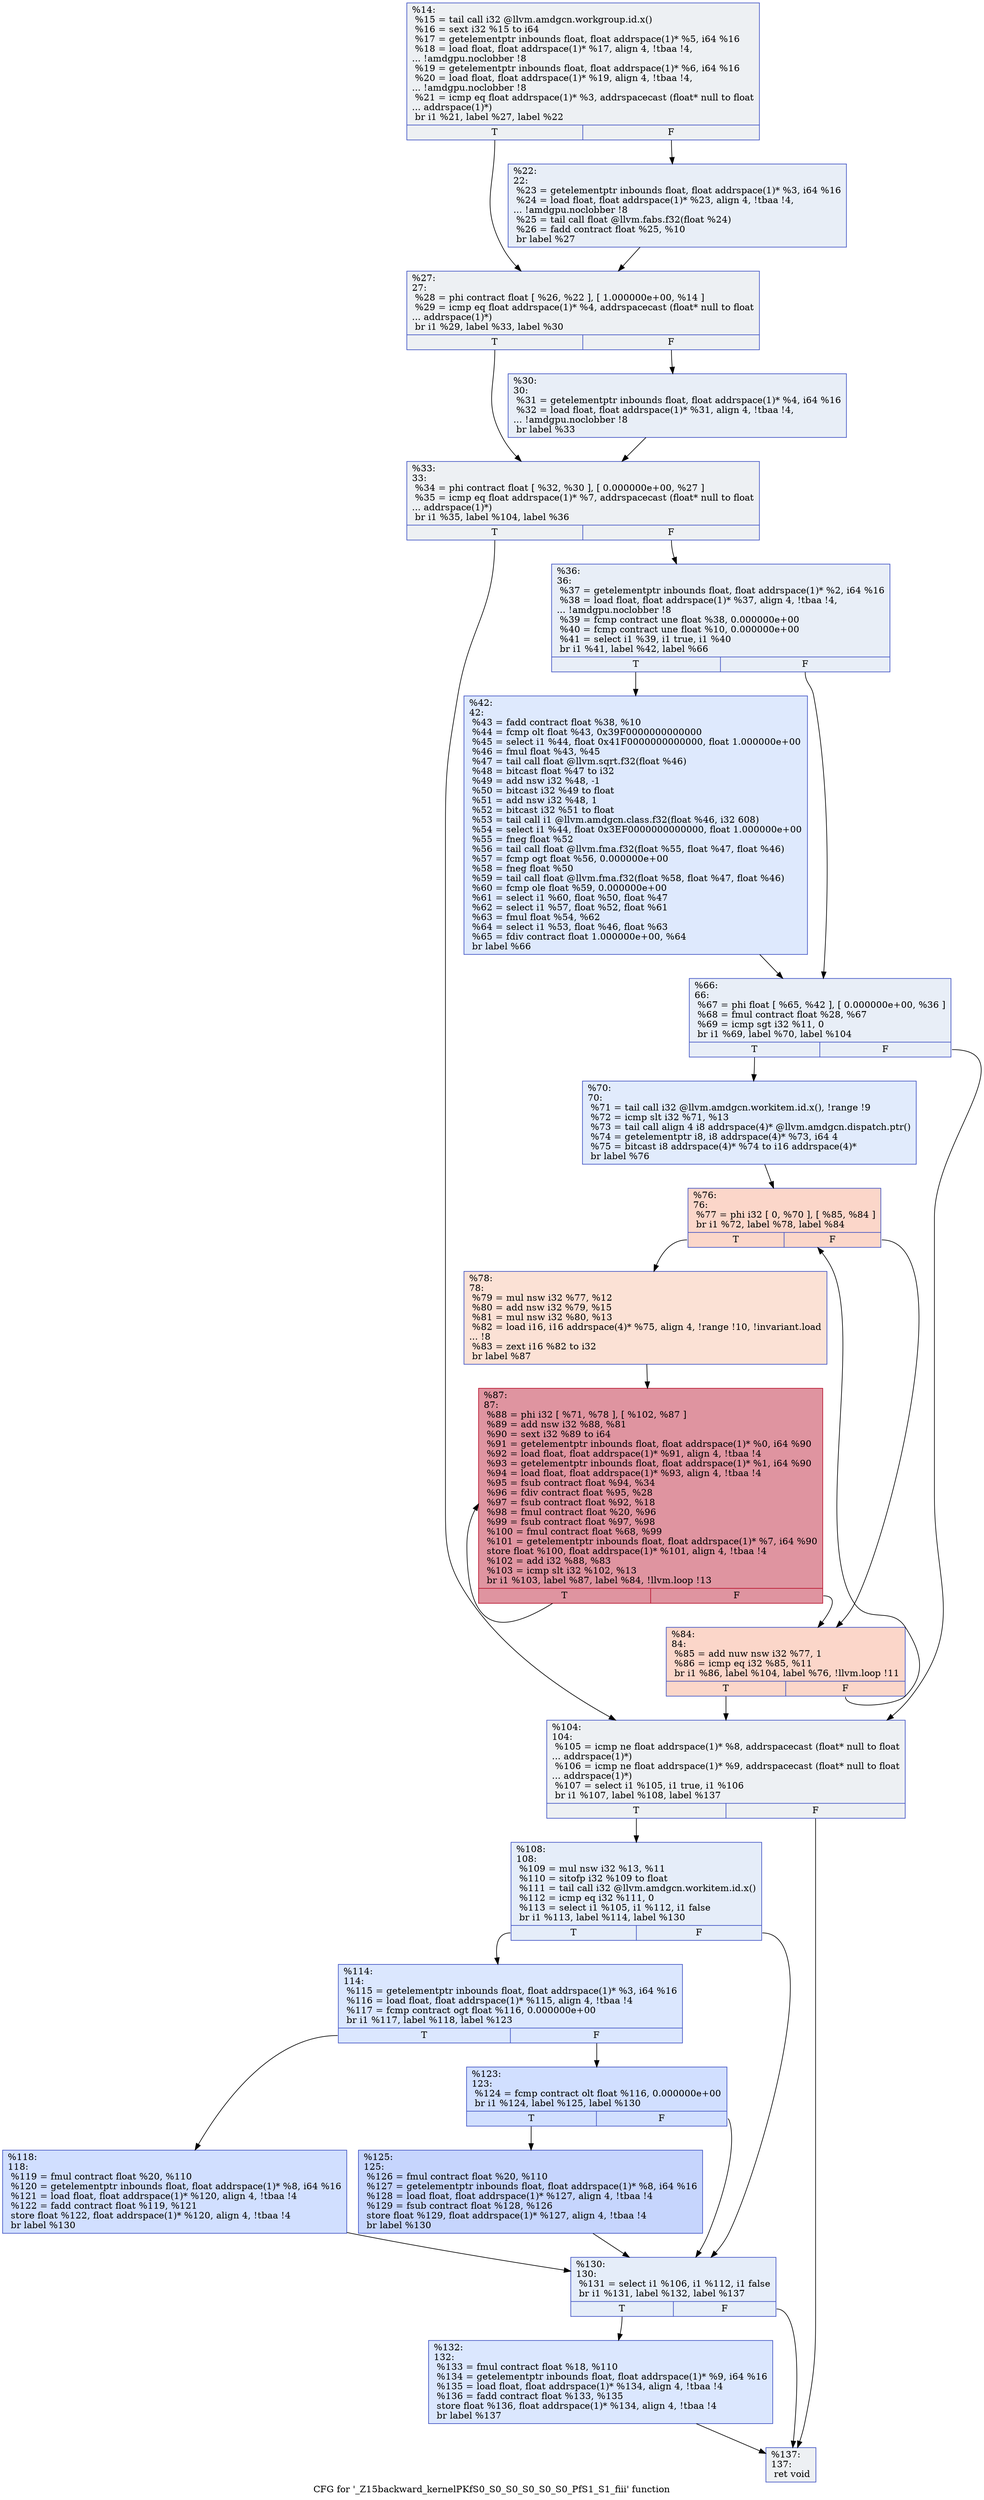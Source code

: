 digraph "CFG for '_Z15backward_kernelPKfS0_S0_S0_S0_S0_S0_PfS1_S1_fiii' function" {
	label="CFG for '_Z15backward_kernelPKfS0_S0_S0_S0_S0_S0_PfS1_S1_fiii' function";

	Node0x5a533b0 [shape=record,color="#3d50c3ff", style=filled, fillcolor="#d6dce470",label="{%14:\l  %15 = tail call i32 @llvm.amdgcn.workgroup.id.x()\l  %16 = sext i32 %15 to i64\l  %17 = getelementptr inbounds float, float addrspace(1)* %5, i64 %16\l  %18 = load float, float addrspace(1)* %17, align 4, !tbaa !4,\l... !amdgpu.noclobber !8\l  %19 = getelementptr inbounds float, float addrspace(1)* %6, i64 %16\l  %20 = load float, float addrspace(1)* %19, align 4, !tbaa !4,\l... !amdgpu.noclobber !8\l  %21 = icmp eq float addrspace(1)* %3, addrspacecast (float* null to float\l... addrspace(1)*)\l  br i1 %21, label %27, label %22\l|{<s0>T|<s1>F}}"];
	Node0x5a533b0:s0 -> Node0x5a565d0;
	Node0x5a533b0:s1 -> Node0x5a56660;
	Node0x5a56660 [shape=record,color="#3d50c3ff", style=filled, fillcolor="#cbd8ee70",label="{%22:\l22:                                               \l  %23 = getelementptr inbounds float, float addrspace(1)* %3, i64 %16\l  %24 = load float, float addrspace(1)* %23, align 4, !tbaa !4,\l... !amdgpu.noclobber !8\l  %25 = tail call float @llvm.fabs.f32(float %24)\l  %26 = fadd contract float %25, %10\l  br label %27\l}"];
	Node0x5a56660 -> Node0x5a565d0;
	Node0x5a565d0 [shape=record,color="#3d50c3ff", style=filled, fillcolor="#d6dce470",label="{%27:\l27:                                               \l  %28 = phi contract float [ %26, %22 ], [ 1.000000e+00, %14 ]\l  %29 = icmp eq float addrspace(1)* %4, addrspacecast (float* null to float\l... addrspace(1)*)\l  br i1 %29, label %33, label %30\l|{<s0>T|<s1>F}}"];
	Node0x5a565d0:s0 -> Node0x5a576c0;
	Node0x5a565d0:s1 -> Node0x5a57750;
	Node0x5a57750 [shape=record,color="#3d50c3ff", style=filled, fillcolor="#cbd8ee70",label="{%30:\l30:                                               \l  %31 = getelementptr inbounds float, float addrspace(1)* %4, i64 %16\l  %32 = load float, float addrspace(1)* %31, align 4, !tbaa !4,\l... !amdgpu.noclobber !8\l  br label %33\l}"];
	Node0x5a57750 -> Node0x5a576c0;
	Node0x5a576c0 [shape=record,color="#3d50c3ff", style=filled, fillcolor="#d6dce470",label="{%33:\l33:                                               \l  %34 = phi contract float [ %32, %30 ], [ 0.000000e+00, %27 ]\l  %35 = icmp eq float addrspace(1)* %7, addrspacecast (float* null to float\l... addrspace(1)*)\l  br i1 %35, label %104, label %36\l|{<s0>T|<s1>F}}"];
	Node0x5a576c0:s0 -> Node0x5a543c0;
	Node0x5a576c0:s1 -> Node0x5a57d80;
	Node0x5a57d80 [shape=record,color="#3d50c3ff", style=filled, fillcolor="#cbd8ee70",label="{%36:\l36:                                               \l  %37 = getelementptr inbounds float, float addrspace(1)* %2, i64 %16\l  %38 = load float, float addrspace(1)* %37, align 4, !tbaa !4,\l... !amdgpu.noclobber !8\l  %39 = fcmp contract une float %38, 0.000000e+00\l  %40 = fcmp contract une float %10, 0.000000e+00\l  %41 = select i1 %39, i1 true, i1 %40\l  br i1 %41, label %42, label %66\l|{<s0>T|<s1>F}}"];
	Node0x5a57d80:s0 -> Node0x5a587b0;
	Node0x5a57d80:s1 -> Node0x5a58840;
	Node0x5a587b0 [shape=record,color="#3d50c3ff", style=filled, fillcolor="#b5cdfa70",label="{%42:\l42:                                               \l  %43 = fadd contract float %38, %10\l  %44 = fcmp olt float %43, 0x39F0000000000000\l  %45 = select i1 %44, float 0x41F0000000000000, float 1.000000e+00\l  %46 = fmul float %43, %45\l  %47 = tail call float @llvm.sqrt.f32(float %46)\l  %48 = bitcast float %47 to i32\l  %49 = add nsw i32 %48, -1\l  %50 = bitcast i32 %49 to float\l  %51 = add nsw i32 %48, 1\l  %52 = bitcast i32 %51 to float\l  %53 = tail call i1 @llvm.amdgcn.class.f32(float %46, i32 608)\l  %54 = select i1 %44, float 0x3EF0000000000000, float 1.000000e+00\l  %55 = fneg float %52\l  %56 = tail call float @llvm.fma.f32(float %55, float %47, float %46)\l  %57 = fcmp ogt float %56, 0.000000e+00\l  %58 = fneg float %50\l  %59 = tail call float @llvm.fma.f32(float %58, float %47, float %46)\l  %60 = fcmp ole float %59, 0.000000e+00\l  %61 = select i1 %60, float %50, float %47\l  %62 = select i1 %57, float %52, float %61\l  %63 = fmul float %54, %62\l  %64 = select i1 %53, float %46, float %63\l  %65 = fdiv contract float 1.000000e+00, %64\l  br label %66\l}"];
	Node0x5a587b0 -> Node0x5a58840;
	Node0x5a58840 [shape=record,color="#3d50c3ff", style=filled, fillcolor="#cbd8ee70",label="{%66:\l66:                                               \l  %67 = phi float [ %65, %42 ], [ 0.000000e+00, %36 ]\l  %68 = fmul contract float %28, %67\l  %69 = icmp sgt i32 %11, 0\l  br i1 %69, label %70, label %104\l|{<s0>T|<s1>F}}"];
	Node0x5a58840:s0 -> Node0x5a57bf0;
	Node0x5a58840:s1 -> Node0x5a543c0;
	Node0x5a57bf0 [shape=record,color="#3d50c3ff", style=filled, fillcolor="#bbd1f870",label="{%70:\l70:                                               \l  %71 = tail call i32 @llvm.amdgcn.workitem.id.x(), !range !9\l  %72 = icmp slt i32 %71, %13\l  %73 = tail call align 4 i8 addrspace(4)* @llvm.amdgcn.dispatch.ptr()\l  %74 = getelementptr i8, i8 addrspace(4)* %73, i64 4\l  %75 = bitcast i8 addrspace(4)* %74 to i16 addrspace(4)*\l  br label %76\l}"];
	Node0x5a57bf0 -> Node0x5a5a9c0;
	Node0x5a5a9c0 [shape=record,color="#3d50c3ff", style=filled, fillcolor="#f6a38570",label="{%76:\l76:                                               \l  %77 = phi i32 [ 0, %70 ], [ %85, %84 ]\l  br i1 %72, label %78, label %84\l|{<s0>T|<s1>F}}"];
	Node0x5a5a9c0:s0 -> Node0x5a5ac30;
	Node0x5a5a9c0:s1 -> Node0x5a5aaf0;
	Node0x5a5ac30 [shape=record,color="#3d50c3ff", style=filled, fillcolor="#f7bca170",label="{%78:\l78:                                               \l  %79 = mul nsw i32 %77, %12\l  %80 = add nsw i32 %79, %15\l  %81 = mul nsw i32 %80, %13\l  %82 = load i16, i16 addrspace(4)* %75, align 4, !range !10, !invariant.load\l... !8\l  %83 = zext i16 %82 to i32\l  br label %87\l}"];
	Node0x5a5ac30 -> Node0x5a5b1a0;
	Node0x5a5aaf0 [shape=record,color="#3d50c3ff", style=filled, fillcolor="#f6a38570",label="{%84:\l84:                                               \l  %85 = add nuw nsw i32 %77, 1\l  %86 = icmp eq i32 %85, %11\l  br i1 %86, label %104, label %76, !llvm.loop !11\l|{<s0>T|<s1>F}}"];
	Node0x5a5aaf0:s0 -> Node0x5a543c0;
	Node0x5a5aaf0:s1 -> Node0x5a5a9c0;
	Node0x5a5b1a0 [shape=record,color="#b70d28ff", style=filled, fillcolor="#b70d2870",label="{%87:\l87:                                               \l  %88 = phi i32 [ %71, %78 ], [ %102, %87 ]\l  %89 = add nsw i32 %88, %81\l  %90 = sext i32 %89 to i64\l  %91 = getelementptr inbounds float, float addrspace(1)* %0, i64 %90\l  %92 = load float, float addrspace(1)* %91, align 4, !tbaa !4\l  %93 = getelementptr inbounds float, float addrspace(1)* %1, i64 %90\l  %94 = load float, float addrspace(1)* %93, align 4, !tbaa !4\l  %95 = fsub contract float %94, %34\l  %96 = fdiv contract float %95, %28\l  %97 = fsub contract float %92, %18\l  %98 = fmul contract float %20, %96\l  %99 = fsub contract float %97, %98\l  %100 = fmul contract float %68, %99\l  %101 = getelementptr inbounds float, float addrspace(1)* %7, i64 %90\l  store float %100, float addrspace(1)* %101, align 4, !tbaa !4\l  %102 = add i32 %88, %83\l  %103 = icmp slt i32 %102, %13\l  br i1 %103, label %87, label %84, !llvm.loop !13\l|{<s0>T|<s1>F}}"];
	Node0x5a5b1a0:s0 -> Node0x5a5b1a0;
	Node0x5a5b1a0:s1 -> Node0x5a5aaf0;
	Node0x5a543c0 [shape=record,color="#3d50c3ff", style=filled, fillcolor="#d6dce470",label="{%104:\l104:                                              \l  %105 = icmp ne float addrspace(1)* %8, addrspacecast (float* null to float\l... addrspace(1)*)\l  %106 = icmp ne float addrspace(1)* %9, addrspacecast (float* null to float\l... addrspace(1)*)\l  %107 = select i1 %105, i1 true, i1 %106\l  br i1 %107, label %108, label %137\l|{<s0>T|<s1>F}}"];
	Node0x5a543c0:s0 -> Node0x5a5c230;
	Node0x5a543c0:s1 -> Node0x5a5c280;
	Node0x5a5c230 [shape=record,color="#3d50c3ff", style=filled, fillcolor="#c5d6f270",label="{%108:\l108:                                              \l  %109 = mul nsw i32 %13, %11\l  %110 = sitofp i32 %109 to float\l  %111 = tail call i32 @llvm.amdgcn.workitem.id.x()\l  %112 = icmp eq i32 %111, 0\l  %113 = select i1 %105, i1 %112, i1 false\l  br i1 %113, label %114, label %130\l|{<s0>T|<s1>F}}"];
	Node0x5a5c230:s0 -> Node0x5a5c710;
	Node0x5a5c230:s1 -> Node0x5a5c760;
	Node0x5a5c710 [shape=record,color="#3d50c3ff", style=filled, fillcolor="#aec9fc70",label="{%114:\l114:                                              \l  %115 = getelementptr inbounds float, float addrspace(1)* %3, i64 %16\l  %116 = load float, float addrspace(1)* %115, align 4, !tbaa !4\l  %117 = fcmp contract ogt float %116, 0.000000e+00\l  br i1 %117, label %118, label %123\l|{<s0>T|<s1>F}}"];
	Node0x5a5c710:s0 -> Node0x5a5ca40;
	Node0x5a5c710:s1 -> Node0x5a5ca90;
	Node0x5a5ca40 [shape=record,color="#3d50c3ff", style=filled, fillcolor="#96b7ff70",label="{%118:\l118:                                              \l  %119 = fmul contract float %20, %110\l  %120 = getelementptr inbounds float, float addrspace(1)* %8, i64 %16\l  %121 = load float, float addrspace(1)* %120, align 4, !tbaa !4\l  %122 = fadd contract float %119, %121\l  store float %122, float addrspace(1)* %120, align 4, !tbaa !4\l  br label %130\l}"];
	Node0x5a5ca40 -> Node0x5a5c760;
	Node0x5a5ca90 [shape=record,color="#3d50c3ff", style=filled, fillcolor="#96b7ff70",label="{%123:\l123:                                              \l  %124 = fcmp contract olt float %116, 0.000000e+00\l  br i1 %124, label %125, label %130\l|{<s0>T|<s1>F}}"];
	Node0x5a5ca90:s0 -> Node0x5a5cf90;
	Node0x5a5ca90:s1 -> Node0x5a5c760;
	Node0x5a5cf90 [shape=record,color="#3d50c3ff", style=filled, fillcolor="#7ea1fa70",label="{%125:\l125:                                              \l  %126 = fmul contract float %20, %110\l  %127 = getelementptr inbounds float, float addrspace(1)* %8, i64 %16\l  %128 = load float, float addrspace(1)* %127, align 4, !tbaa !4\l  %129 = fsub contract float %128, %126\l  store float %129, float addrspace(1)* %127, align 4, !tbaa !4\l  br label %130\l}"];
	Node0x5a5cf90 -> Node0x5a5c760;
	Node0x5a5c760 [shape=record,color="#3d50c3ff", style=filled, fillcolor="#c5d6f270",label="{%130:\l130:                                              \l  %131 = select i1 %106, i1 %112, i1 false\l  br i1 %131, label %132, label %137\l|{<s0>T|<s1>F}}"];
	Node0x5a5c760:s0 -> Node0x5a59f20;
	Node0x5a5c760:s1 -> Node0x5a5c280;
	Node0x5a59f20 [shape=record,color="#3d50c3ff", style=filled, fillcolor="#aec9fc70",label="{%132:\l132:                                              \l  %133 = fmul contract float %18, %110\l  %134 = getelementptr inbounds float, float addrspace(1)* %9, i64 %16\l  %135 = load float, float addrspace(1)* %134, align 4, !tbaa !4\l  %136 = fadd contract float %133, %135\l  store float %136, float addrspace(1)* %134, align 4, !tbaa !4\l  br label %137\l}"];
	Node0x5a59f20 -> Node0x5a5c280;
	Node0x5a5c280 [shape=record,color="#3d50c3ff", style=filled, fillcolor="#d6dce470",label="{%137:\l137:                                              \l  ret void\l}"];
}
